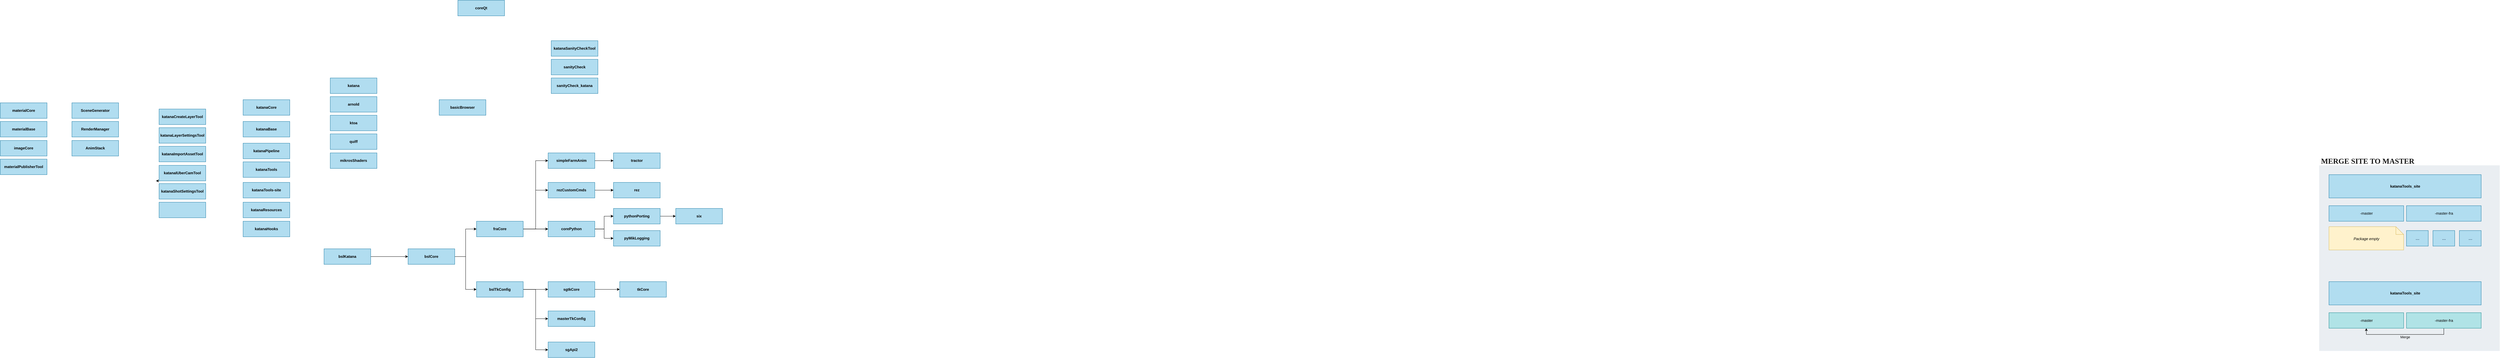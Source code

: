 <mxfile version="20.8.13" type="github">
  <diagram name="Page-1" id="fNj0-TE6Fdqqiyk1-ISK">
    <mxGraphModel dx="2887" dy="2046" grid="1" gridSize="10" guides="1" tooltips="1" connect="1" arrows="1" fold="1" page="0" pageScale="1" pageWidth="827" pageHeight="1169" math="0" shadow="0">
      <root>
        <mxCell id="0" />
        <mxCell id="1" parent="0" />
        <mxCell id="ArCHf40UDOw1Z-b-1YcN-1" value="" style="rounded=0;whiteSpace=wrap;html=1;fontFamily=Montserrat;fontSource=https%3A%2F%2Ffonts.googleapis.com%2Fcss%3Ffamily%3DMontserrat;fontSize=24;fillColor=#bac8d3;strokeColor=none;opacity=30;" vertex="1" parent="1">
          <mxGeometry x="6440" y="-568.75" width="580" height="597.5" as="geometry" />
        </mxCell>
        <mxCell id="ArCHf40UDOw1Z-b-1YcN-2" value="katanaTools_site" style="rounded=0;whiteSpace=wrap;html=1;fillColor=#b1ddf0;strokeColor=#10739e;fontStyle=1" vertex="1" parent="1">
          <mxGeometry x="6471.5" y="-538.75" width="489" height="75" as="geometry" />
        </mxCell>
        <mxCell id="ArCHf40UDOw1Z-b-1YcN-3" value="MERGE SITE TO MASTER" style="text;fillColor=none;align=left;verticalAlign=middle;spacingLeft=4;spacingRight=4;overflow=hidden;points=[[0,0.5],[1,0.5]];portConstraint=eastwest;rotatable=0;whiteSpace=wrap;html=1;fontFamily=Montserrat;fontSource=https%3A%2F%2Ffonts.googleapis.com%2Fcss%3Ffamily%3DMontserrat;fontStyle=1;fontSize=24;fontColor=#1A1A1A;" vertex="1" parent="1">
          <mxGeometry x="6440" y="-598.75" width="320" height="30" as="geometry" />
        </mxCell>
        <mxCell id="ArCHf40UDOw1Z-b-1YcN-4" value="&lt;div style=&quot;text-align: start;&quot;&gt;&lt;span style=&quot;background-color: initial; font-weight: 400;&quot;&gt;-master&lt;/span&gt;&lt;/div&gt;" style="rounded=0;whiteSpace=wrap;html=1;fillColor=#b1ddf0;strokeColor=#10739e;fontStyle=1;fontSize=12;" vertex="1" parent="1">
          <mxGeometry x="6471.5" y="-438.75" width="240" height="50" as="geometry" />
        </mxCell>
        <mxCell id="ArCHf40UDOw1Z-b-1YcN-5" value="&lt;span style=&quot;font-size: 12px; text-align: start; font-weight: normal;&quot;&gt;-master-fra&lt;/span&gt;" style="rounded=0;whiteSpace=wrap;html=1;fillColor=#b1ddf0;strokeColor=#10739e;fontStyle=1;fontSize=12;" vertex="1" parent="1">
          <mxGeometry x="6720.5" y="-438.75" width="240" height="50" as="geometry" />
        </mxCell>
        <mxCell id="ArCHf40UDOw1Z-b-1YcN-6" value="Package empty" style="shape=note2;boundedLbl=1;whiteSpace=wrap;html=1;size=25;verticalAlign=top;align=center;fontFamily=Helvetica;fontSize=12;fillColor=#fff2cc;strokeColor=#d6b656;fontStyle=2;" vertex="1" parent="1">
          <mxGeometry x="6471.5" y="-371.25" width="240" height="75" as="geometry" />
        </mxCell>
        <mxCell id="ArCHf40UDOw1Z-b-1YcN-7" value="&lt;span style=&quot;color: rgb(23, 43, 77); font-family: -apple-system, BlinkMacSystemFont, &amp;quot;Segoe UI&amp;quot;, Roboto, Oxygen, Ubuntu, &amp;quot;Fira Sans&amp;quot;, &amp;quot;Droid Sans&amp;quot;, &amp;quot;Helvetica Neue&amp;quot;, sans-serif; font-size: 14px; text-align: start; font-weight: normal;&quot;&gt;...&lt;/span&gt;" style="rounded=0;whiteSpace=wrap;html=1;fillColor=#b1ddf0;strokeColor=#10739e;fontStyle=1" vertex="1" parent="1">
          <mxGeometry x="6720.5" y="-358.75" width="70" height="50" as="geometry" />
        </mxCell>
        <mxCell id="ArCHf40UDOw1Z-b-1YcN-8" value="&lt;span style=&quot;color: rgb(23, 43, 77); font-family: -apple-system, BlinkMacSystemFont, &amp;quot;Segoe UI&amp;quot;, Roboto, Oxygen, Ubuntu, &amp;quot;Fira Sans&amp;quot;, &amp;quot;Droid Sans&amp;quot;, &amp;quot;Helvetica Neue&amp;quot;, sans-serif; font-size: 14px; text-align: start; font-weight: normal;&quot;&gt;...&lt;/span&gt;" style="rounded=0;whiteSpace=wrap;html=1;fillColor=#b1ddf0;strokeColor=#10739e;fontStyle=1" vertex="1" parent="1">
          <mxGeometry x="6890.5" y="-358.75" width="70" height="50" as="geometry" />
        </mxCell>
        <mxCell id="ArCHf40UDOw1Z-b-1YcN-9" value="&lt;span style=&quot;color: rgb(23, 43, 77); font-family: -apple-system, BlinkMacSystemFont, &amp;quot;Segoe UI&amp;quot;, Roboto, Oxygen, Ubuntu, &amp;quot;Fira Sans&amp;quot;, &amp;quot;Droid Sans&amp;quot;, &amp;quot;Helvetica Neue&amp;quot;, sans-serif; font-size: 14px; text-align: start; font-weight: normal;&quot;&gt;...&lt;/span&gt;" style="rounded=0;whiteSpace=wrap;html=1;fillColor=#b1ddf0;strokeColor=#10739e;fontStyle=1" vertex="1" parent="1">
          <mxGeometry x="6805.5" y="-358.75" width="70" height="50" as="geometry" />
        </mxCell>
        <mxCell id="ArCHf40UDOw1Z-b-1YcN-10" value="katanaTools_site" style="rounded=0;whiteSpace=wrap;html=1;fillColor=#b1ddf0;strokeColor=#10739e;fontStyle=1" vertex="1" parent="1">
          <mxGeometry x="6471.5" y="-194.33" width="489" height="75" as="geometry" />
        </mxCell>
        <mxCell id="ArCHf40UDOw1Z-b-1YcN-11" value="&lt;div style=&quot;text-align: start;&quot;&gt;&lt;span style=&quot;background-color: initial; font-weight: 400;&quot;&gt;-master&lt;/span&gt;&lt;/div&gt;" style="rounded=0;whiteSpace=wrap;html=1;fillColor=#b0e3e6;strokeColor=#0e8088;fontStyle=1;fontSize=12;" vertex="1" parent="1">
          <mxGeometry x="6471.5" y="-94.33" width="240" height="50" as="geometry" />
        </mxCell>
        <mxCell id="ArCHf40UDOw1Z-b-1YcN-12" style="edgeStyle=orthogonalEdgeStyle;rounded=0;orthogonalLoop=1;jettySize=auto;html=1;entryX=0.5;entryY=1;entryDx=0;entryDy=0;exitX=0.5;exitY=1;exitDx=0;exitDy=0;" edge="1" parent="1" source="ArCHf40UDOw1Z-b-1YcN-14" target="ArCHf40UDOw1Z-b-1YcN-11">
          <mxGeometry relative="1" as="geometry" />
        </mxCell>
        <mxCell id="ArCHf40UDOw1Z-b-1YcN-13" value="Merge" style="edgeLabel;html=1;align=center;verticalAlign=middle;resizable=0;points=[];labelBackgroundColor=none;" vertex="1" connectable="0" parent="ArCHf40UDOw1Z-b-1YcN-12">
          <mxGeometry x="0.076" y="1" relative="1" as="geometry">
            <mxPoint x="11" y="7" as="offset" />
          </mxGeometry>
        </mxCell>
        <mxCell id="ArCHf40UDOw1Z-b-1YcN-14" value="&lt;span style=&quot;font-size: 12px; text-align: start; font-weight: normal;&quot;&gt;-master-fra&lt;/span&gt;" style="rounded=0;whiteSpace=wrap;html=1;fillColor=#b0e3e6;strokeColor=#0e8088;fontStyle=1;fontSize=12;" vertex="1" parent="1">
          <mxGeometry x="6720.5" y="-94.33" width="240" height="50" as="geometry" />
        </mxCell>
        <mxCell id="ArCHf40UDOw1Z-b-1YcN-27" style="edgeStyle=orthogonalEdgeStyle;rounded=0;orthogonalLoop=1;jettySize=auto;html=1;entryX=0;entryY=0.5;entryDx=0;entryDy=0;" edge="1" parent="1" source="ArCHf40UDOw1Z-b-1YcN-15" target="ArCHf40UDOw1Z-b-1YcN-16">
          <mxGeometry relative="1" as="geometry" />
        </mxCell>
        <mxCell id="ArCHf40UDOw1Z-b-1YcN-28" style="edgeStyle=orthogonalEdgeStyle;rounded=0;orthogonalLoop=1;jettySize=auto;html=1;entryX=0;entryY=0.5;entryDx=0;entryDy=0;" edge="1" parent="1" source="ArCHf40UDOw1Z-b-1YcN-15" target="ArCHf40UDOw1Z-b-1YcN-18">
          <mxGeometry relative="1" as="geometry" />
        </mxCell>
        <mxCell id="ArCHf40UDOw1Z-b-1YcN-15" value="bslCore" style="rounded=0;whiteSpace=wrap;html=1;fillColor=#b1ddf0;strokeColor=#10739e;fontStyle=1" vertex="1" parent="1">
          <mxGeometry x="300" y="-300" width="150" height="50" as="geometry" />
        </mxCell>
        <mxCell id="ArCHf40UDOw1Z-b-1YcN-32" value="" style="edgeStyle=orthogonalEdgeStyle;rounded=0;orthogonalLoop=1;jettySize=auto;html=1;" edge="1" parent="1" source="ArCHf40UDOw1Z-b-1YcN-16" target="ArCHf40UDOw1Z-b-1YcN-31">
          <mxGeometry relative="1" as="geometry" />
        </mxCell>
        <mxCell id="ArCHf40UDOw1Z-b-1YcN-48" value="" style="edgeStyle=orthogonalEdgeStyle;rounded=0;orthogonalLoop=1;jettySize=auto;html=1;" edge="1" parent="1" source="ArCHf40UDOw1Z-b-1YcN-16" target="ArCHf40UDOw1Z-b-1YcN-31">
          <mxGeometry relative="1" as="geometry" />
        </mxCell>
        <mxCell id="ArCHf40UDOw1Z-b-1YcN-53" style="edgeStyle=orthogonalEdgeStyle;rounded=0;orthogonalLoop=1;jettySize=auto;html=1;entryX=0;entryY=0.5;entryDx=0;entryDy=0;" edge="1" parent="1" source="ArCHf40UDOw1Z-b-1YcN-16" target="ArCHf40UDOw1Z-b-1YcN-51">
          <mxGeometry relative="1" as="geometry" />
        </mxCell>
        <mxCell id="ArCHf40UDOw1Z-b-1YcN-54" style="edgeStyle=orthogonalEdgeStyle;rounded=0;orthogonalLoop=1;jettySize=auto;html=1;entryX=0;entryY=0.5;entryDx=0;entryDy=0;" edge="1" parent="1" source="ArCHf40UDOw1Z-b-1YcN-16" target="ArCHf40UDOw1Z-b-1YcN-24">
          <mxGeometry relative="1" as="geometry" />
        </mxCell>
        <mxCell id="ArCHf40UDOw1Z-b-1YcN-16" value="fraCore" style="rounded=0;whiteSpace=wrap;html=1;fillColor=#b1ddf0;strokeColor=#10739e;fontStyle=1" vertex="1" parent="1">
          <mxGeometry x="520" y="-388.75" width="150" height="50" as="geometry" />
        </mxCell>
        <mxCell id="ArCHf40UDOw1Z-b-1YcN-30" value="" style="edgeStyle=orthogonalEdgeStyle;rounded=0;orthogonalLoop=1;jettySize=auto;html=1;" edge="1" parent="1" source="ArCHf40UDOw1Z-b-1YcN-18" target="ArCHf40UDOw1Z-b-1YcN-29">
          <mxGeometry relative="1" as="geometry" />
        </mxCell>
        <mxCell id="ArCHf40UDOw1Z-b-1YcN-57" style="edgeStyle=orthogonalEdgeStyle;rounded=0;orthogonalLoop=1;jettySize=auto;html=1;entryX=0;entryY=0.5;entryDx=0;entryDy=0;" edge="1" parent="1" source="ArCHf40UDOw1Z-b-1YcN-18" target="ArCHf40UDOw1Z-b-1YcN-55">
          <mxGeometry relative="1" as="geometry" />
        </mxCell>
        <mxCell id="ArCHf40UDOw1Z-b-1YcN-58" style="edgeStyle=orthogonalEdgeStyle;rounded=0;orthogonalLoop=1;jettySize=auto;html=1;entryX=0;entryY=0.5;entryDx=0;entryDy=0;" edge="1" parent="1" source="ArCHf40UDOw1Z-b-1YcN-18" target="ArCHf40UDOw1Z-b-1YcN-56">
          <mxGeometry relative="1" as="geometry" />
        </mxCell>
        <mxCell id="ArCHf40UDOw1Z-b-1YcN-18" value="bslTkConfig" style="rounded=0;whiteSpace=wrap;html=1;fillColor=#b1ddf0;strokeColor=#10739e;fontStyle=1" vertex="1" parent="1">
          <mxGeometry x="520" y="-194.33" width="150" height="50" as="geometry" />
        </mxCell>
        <mxCell id="ArCHf40UDOw1Z-b-1YcN-19" value="katana" style="rounded=0;whiteSpace=wrap;html=1;fillColor=#b1ddf0;strokeColor=#10739e;fontStyle=1" vertex="1" parent="1">
          <mxGeometry x="50" y="-850" width="150" height="50" as="geometry" />
        </mxCell>
        <mxCell id="ArCHf40UDOw1Z-b-1YcN-21" value="arnold" style="rounded=0;whiteSpace=wrap;html=1;fillColor=#b1ddf0;strokeColor=#10739e;fontStyle=1" vertex="1" parent="1">
          <mxGeometry x="50" y="-790" width="150" height="50" as="geometry" />
        </mxCell>
        <mxCell id="ArCHf40UDOw1Z-b-1YcN-22" value="ktoa" style="rounded=0;whiteSpace=wrap;html=1;fillColor=#b1ddf0;strokeColor=#10739e;fontStyle=1" vertex="1" parent="1">
          <mxGeometry x="50" y="-730" width="150" height="50" as="geometry" />
        </mxCell>
        <mxCell id="ArCHf40UDOw1Z-b-1YcN-23" value="tractor" style="rounded=0;whiteSpace=wrap;html=1;fillColor=#b1ddf0;strokeColor=#10739e;fontStyle=1" vertex="1" parent="1">
          <mxGeometry x="960" y="-608.75" width="150" height="50" as="geometry" />
        </mxCell>
        <mxCell id="ArCHf40UDOw1Z-b-1YcN-60" style="edgeStyle=orthogonalEdgeStyle;rounded=0;orthogonalLoop=1;jettySize=auto;html=1;entryX=0;entryY=0.5;entryDx=0;entryDy=0;" edge="1" parent="1" source="ArCHf40UDOw1Z-b-1YcN-24" target="ArCHf40UDOw1Z-b-1YcN-23">
          <mxGeometry relative="1" as="geometry" />
        </mxCell>
        <mxCell id="ArCHf40UDOw1Z-b-1YcN-24" value="simpleFarmAnim" style="rounded=0;whiteSpace=wrap;html=1;fillColor=#b1ddf0;strokeColor=#10739e;fontStyle=1" vertex="1" parent="1">
          <mxGeometry x="750" y="-608.75" width="150" height="50" as="geometry" />
        </mxCell>
        <mxCell id="ArCHf40UDOw1Z-b-1YcN-59" style="edgeStyle=orthogonalEdgeStyle;rounded=0;orthogonalLoop=1;jettySize=auto;html=1;entryX=0;entryY=0.5;entryDx=0;entryDy=0;" edge="1" parent="1" source="ArCHf40UDOw1Z-b-1YcN-25" target="ArCHf40UDOw1Z-b-1YcN-15">
          <mxGeometry relative="1" as="geometry" />
        </mxCell>
        <mxCell id="ArCHf40UDOw1Z-b-1YcN-25" value="bslKatana" style="rounded=0;whiteSpace=wrap;html=1;fillColor=#b1ddf0;strokeColor=#10739e;fontStyle=1" vertex="1" parent="1">
          <mxGeometry x="30" y="-300" width="150" height="50" as="geometry" />
        </mxCell>
        <mxCell id="ArCHf40UDOw1Z-b-1YcN-38" value="" style="edgeStyle=orthogonalEdgeStyle;rounded=0;orthogonalLoop=1;jettySize=auto;html=1;" edge="1" parent="1" source="ArCHf40UDOw1Z-b-1YcN-29" target="ArCHf40UDOw1Z-b-1YcN-37">
          <mxGeometry relative="1" as="geometry" />
        </mxCell>
        <mxCell id="ArCHf40UDOw1Z-b-1YcN-29" value="sgtkCore" style="rounded=0;whiteSpace=wrap;html=1;fillColor=#b1ddf0;strokeColor=#10739e;fontStyle=1" vertex="1" parent="1">
          <mxGeometry x="750" y="-194.33" width="150" height="50" as="geometry" />
        </mxCell>
        <mxCell id="ArCHf40UDOw1Z-b-1YcN-34" value="" style="edgeStyle=orthogonalEdgeStyle;rounded=0;orthogonalLoop=1;jettySize=auto;html=1;" edge="1" parent="1" source="ArCHf40UDOw1Z-b-1YcN-31" target="ArCHf40UDOw1Z-b-1YcN-33">
          <mxGeometry relative="1" as="geometry" />
        </mxCell>
        <mxCell id="ArCHf40UDOw1Z-b-1YcN-43" value="" style="edgeStyle=orthogonalEdgeStyle;rounded=0;orthogonalLoop=1;jettySize=auto;html=1;" edge="1" parent="1" source="ArCHf40UDOw1Z-b-1YcN-31" target="ArCHf40UDOw1Z-b-1YcN-33">
          <mxGeometry relative="1" as="geometry" />
        </mxCell>
        <mxCell id="ArCHf40UDOw1Z-b-1YcN-45" value="" style="edgeStyle=orthogonalEdgeStyle;rounded=0;orthogonalLoop=1;jettySize=auto;html=1;" edge="1" parent="1" source="ArCHf40UDOw1Z-b-1YcN-31" target="ArCHf40UDOw1Z-b-1YcN-44">
          <mxGeometry relative="1" as="geometry" />
        </mxCell>
        <mxCell id="ArCHf40UDOw1Z-b-1YcN-31" value="corePython" style="rounded=0;whiteSpace=wrap;html=1;fillColor=#b1ddf0;strokeColor=#10739e;fontStyle=1" vertex="1" parent="1">
          <mxGeometry x="750" y="-388.75" width="150" height="50" as="geometry" />
        </mxCell>
        <mxCell id="ArCHf40UDOw1Z-b-1YcN-36" value="" style="edgeStyle=orthogonalEdgeStyle;rounded=0;orthogonalLoop=1;jettySize=auto;html=1;" edge="1" parent="1" source="ArCHf40UDOw1Z-b-1YcN-33" target="ArCHf40UDOw1Z-b-1YcN-35">
          <mxGeometry relative="1" as="geometry" />
        </mxCell>
        <mxCell id="ArCHf40UDOw1Z-b-1YcN-33" value="pythonPorting" style="rounded=0;whiteSpace=wrap;html=1;fillColor=#b1ddf0;strokeColor=#10739e;fontStyle=1" vertex="1" parent="1">
          <mxGeometry x="960" y="-430" width="150" height="50" as="geometry" />
        </mxCell>
        <mxCell id="ArCHf40UDOw1Z-b-1YcN-35" value="six" style="rounded=0;whiteSpace=wrap;html=1;fillColor=#b1ddf0;strokeColor=#10739e;fontStyle=1" vertex="1" parent="1">
          <mxGeometry x="1160" y="-430" width="150" height="50" as="geometry" />
        </mxCell>
        <mxCell id="ArCHf40UDOw1Z-b-1YcN-37" value="tkCore" style="rounded=0;whiteSpace=wrap;html=1;fillColor=#b1ddf0;strokeColor=#10739e;fontStyle=1" vertex="1" parent="1">
          <mxGeometry x="980" y="-194.33" width="150" height="50" as="geometry" />
        </mxCell>
        <mxCell id="ArCHf40UDOw1Z-b-1YcN-44" value="pyMikLogging" style="rounded=0;whiteSpace=wrap;html=1;fillColor=#b1ddf0;strokeColor=#10739e;fontStyle=1" vertex="1" parent="1">
          <mxGeometry x="960" y="-358.75" width="150" height="50" as="geometry" />
        </mxCell>
        <mxCell id="ArCHf40UDOw1Z-b-1YcN-46" value="rez" style="rounded=0;whiteSpace=wrap;html=1;fillColor=#b1ddf0;strokeColor=#10739e;fontStyle=1" vertex="1" parent="1">
          <mxGeometry x="960" y="-513.75" width="150" height="50" as="geometry" />
        </mxCell>
        <mxCell id="ArCHf40UDOw1Z-b-1YcN-52" style="edgeStyle=orthogonalEdgeStyle;rounded=0;orthogonalLoop=1;jettySize=auto;html=1;entryX=0;entryY=0.5;entryDx=0;entryDy=0;" edge="1" parent="1" source="ArCHf40UDOw1Z-b-1YcN-51" target="ArCHf40UDOw1Z-b-1YcN-46">
          <mxGeometry relative="1" as="geometry" />
        </mxCell>
        <mxCell id="ArCHf40UDOw1Z-b-1YcN-51" value="rezCustomCmds" style="rounded=0;whiteSpace=wrap;html=1;fillColor=#b1ddf0;strokeColor=#10739e;fontStyle=1" vertex="1" parent="1">
          <mxGeometry x="750" y="-513.75" width="150" height="50" as="geometry" />
        </mxCell>
        <mxCell id="ArCHf40UDOw1Z-b-1YcN-55" value="masterTkConfig" style="rounded=0;whiteSpace=wrap;html=1;fillColor=#b1ddf0;strokeColor=#10739e;fontStyle=1" vertex="1" parent="1">
          <mxGeometry x="750" y="-100.0" width="150" height="50" as="geometry" />
        </mxCell>
        <mxCell id="ArCHf40UDOw1Z-b-1YcN-56" value="sgApi2" style="rounded=0;whiteSpace=wrap;html=1;fillColor=#b1ddf0;strokeColor=#10739e;fontStyle=1" vertex="1" parent="1">
          <mxGeometry x="750" y="-1.421e-14" width="150" height="50" as="geometry" />
        </mxCell>
        <mxCell id="ArCHf40UDOw1Z-b-1YcN-61" value="katanaCore" style="rounded=0;whiteSpace=wrap;html=1;fillColor=#b1ddf0;strokeColor=#10739e;fontStyle=1" vertex="1" parent="1">
          <mxGeometry x="-230" y="-780" width="150" height="50" as="geometry" />
        </mxCell>
        <mxCell id="ArCHf40UDOw1Z-b-1YcN-62" value="katanaBase" style="rounded=0;whiteSpace=wrap;html=1;fillColor=#b1ddf0;strokeColor=#10739e;fontStyle=1" vertex="1" parent="1">
          <mxGeometry x="-230" y="-710" width="150" height="50" as="geometry" />
        </mxCell>
        <mxCell id="ArCHf40UDOw1Z-b-1YcN-63" value="katanaPipeline" style="rounded=0;whiteSpace=wrap;html=1;fillColor=#b1ddf0;strokeColor=#10739e;fontStyle=1" vertex="1" parent="1">
          <mxGeometry x="-230" y="-640" width="150" height="50" as="geometry" />
        </mxCell>
        <mxCell id="ArCHf40UDOw1Z-b-1YcN-64" value="sanityCheck" style="rounded=0;whiteSpace=wrap;html=1;fillColor=#b1ddf0;strokeColor=#10739e;fontStyle=1" vertex="1" parent="1">
          <mxGeometry x="760" y="-910" width="150" height="50" as="geometry" />
        </mxCell>
        <mxCell id="ArCHf40UDOw1Z-b-1YcN-65" value="sanityCheck_katana" style="rounded=0;whiteSpace=wrap;html=1;fillColor=#b1ddf0;strokeColor=#10739e;fontStyle=1" vertex="1" parent="1">
          <mxGeometry x="760" y="-850" width="150" height="50" as="geometry" />
        </mxCell>
        <mxCell id="ArCHf40UDOw1Z-b-1YcN-66" value="quiff" style="rounded=0;whiteSpace=wrap;html=1;fillColor=#b1ddf0;strokeColor=#10739e;fontStyle=1" vertex="1" parent="1">
          <mxGeometry x="50" y="-670" width="150" height="50" as="geometry" />
        </mxCell>
        <mxCell id="ArCHf40UDOw1Z-b-1YcN-67" value="katanaTools" style="rounded=0;whiteSpace=wrap;html=1;fillColor=#b1ddf0;strokeColor=#10739e;fontStyle=1" vertex="1" parent="1">
          <mxGeometry x="-230" y="-580" width="150" height="50" as="geometry" />
        </mxCell>
        <mxCell id="ArCHf40UDOw1Z-b-1YcN-68" value="katanaTools-site" style="rounded=0;whiteSpace=wrap;html=1;fillColor=#b1ddf0;strokeColor=#10739e;fontStyle=1" vertex="1" parent="1">
          <mxGeometry x="-230" y="-513.75" width="150" height="50" as="geometry" />
        </mxCell>
        <mxCell id="ArCHf40UDOw1Z-b-1YcN-69" value="katanaResources" style="rounded=0;whiteSpace=wrap;html=1;fillColor=#b1ddf0;strokeColor=#10739e;fontStyle=1" vertex="1" parent="1">
          <mxGeometry x="-230" y="-450" width="150" height="50" as="geometry" />
        </mxCell>
        <mxCell id="ArCHf40UDOw1Z-b-1YcN-71" value="katanaSanityCheckTool" style="rounded=0;whiteSpace=wrap;html=1;fillColor=#b1ddf0;strokeColor=#10739e;fontStyle=1" vertex="1" parent="1">
          <mxGeometry x="760" y="-970" width="150" height="50" as="geometry" />
        </mxCell>
        <mxCell id="ArCHf40UDOw1Z-b-1YcN-72" value="coreQt" style="rounded=0;whiteSpace=wrap;html=1;fillColor=#b1ddf0;strokeColor=#10739e;fontStyle=1" vertex="1" parent="1">
          <mxGeometry x="460" y="-1100" width="150" height="50" as="geometry" />
        </mxCell>
        <mxCell id="ArCHf40UDOw1Z-b-1YcN-73" value="basicBrowser" style="rounded=0;whiteSpace=wrap;html=1;fillColor=#b1ddf0;strokeColor=#10739e;fontStyle=1" vertex="1" parent="1">
          <mxGeometry x="400" y="-780" width="150" height="50" as="geometry" />
        </mxCell>
        <mxCell id="ArCHf40UDOw1Z-b-1YcN-74" value="mikrosShaders" style="rounded=0;whiteSpace=wrap;html=1;fillColor=#b1ddf0;strokeColor=#10739e;fontStyle=1" vertex="1" parent="1">
          <mxGeometry x="50" y="-608.75" width="150" height="50" as="geometry" />
        </mxCell>
        <mxCell id="ArCHf40UDOw1Z-b-1YcN-75" value="katanaCreateLayerTool" style="rounded=0;whiteSpace=wrap;html=1;fillColor=#b1ddf0;strokeColor=#10739e;fontStyle=1" vertex="1" parent="1">
          <mxGeometry x="-500" y="-750" width="150" height="50" as="geometry" />
        </mxCell>
        <mxCell id="ArCHf40UDOw1Z-b-1YcN-76" value="katanaLayerSettingsTool" style="rounded=0;whiteSpace=wrap;html=1;fillColor=#b1ddf0;strokeColor=#10739e;fontStyle=1" vertex="1" parent="1">
          <mxGeometry x="-500" y="-690" width="150" height="50" as="geometry" />
        </mxCell>
        <mxCell id="ArCHf40UDOw1Z-b-1YcN-77" value="katanaImportAssetTool" style="rounded=0;whiteSpace=wrap;html=1;fillColor=#b1ddf0;strokeColor=#10739e;fontStyle=1" vertex="1" parent="1">
          <mxGeometry x="-500" y="-630" width="150" height="50" as="geometry" />
        </mxCell>
        <mxCell id="ArCHf40UDOw1Z-b-1YcN-82" style="edgeStyle=orthogonalEdgeStyle;rounded=0;orthogonalLoop=1;jettySize=auto;html=1;exitX=0;exitY=1;exitDx=0;exitDy=0;" edge="1" parent="1" source="ArCHf40UDOw1Z-b-1YcN-78">
          <mxGeometry relative="1" as="geometry">
            <mxPoint x="-510" y="-518.941" as="targetPoint" />
          </mxGeometry>
        </mxCell>
        <mxCell id="ArCHf40UDOw1Z-b-1YcN-78" value="katanaIUberCamTool" style="rounded=0;whiteSpace=wrap;html=1;fillColor=#b1ddf0;strokeColor=#10739e;fontStyle=1" vertex="1" parent="1">
          <mxGeometry x="-500" y="-568.75" width="150" height="50" as="geometry" />
        </mxCell>
        <mxCell id="ArCHf40UDOw1Z-b-1YcN-79" value="katanaShotSettingsTool" style="rounded=0;whiteSpace=wrap;html=1;fillColor=#b1ddf0;strokeColor=#10739e;fontStyle=1" vertex="1" parent="1">
          <mxGeometry x="-500" y="-510" width="150" height="50" as="geometry" />
        </mxCell>
        <mxCell id="ArCHf40UDOw1Z-b-1YcN-80" value="SceneGenerator" style="rounded=0;whiteSpace=wrap;html=1;fillColor=#b1ddf0;strokeColor=#10739e;fontStyle=1" vertex="1" parent="1">
          <mxGeometry x="-780" y="-770" width="150" height="50" as="geometry" />
        </mxCell>
        <mxCell id="ArCHf40UDOw1Z-b-1YcN-81" value="RenderManager" style="rounded=0;whiteSpace=wrap;html=1;fillColor=#b1ddf0;strokeColor=#10739e;fontStyle=1" vertex="1" parent="1">
          <mxGeometry x="-780" y="-710" width="150" height="50" as="geometry" />
        </mxCell>
        <mxCell id="ArCHf40UDOw1Z-b-1YcN-83" value="AnimStack" style="rounded=0;whiteSpace=wrap;html=1;fillColor=#b1ddf0;strokeColor=#10739e;fontStyle=1" vertex="1" parent="1">
          <mxGeometry x="-780" y="-648.75" width="150" height="50" as="geometry" />
        </mxCell>
        <mxCell id="ArCHf40UDOw1Z-b-1YcN-84" value="" style="rounded=0;whiteSpace=wrap;html=1;fillColor=#b1ddf0;strokeColor=#10739e;fontStyle=1" vertex="1" parent="1">
          <mxGeometry x="-500" y="-450" width="150" height="50" as="geometry" />
        </mxCell>
        <mxCell id="ArCHf40UDOw1Z-b-1YcN-85" value="katanaHooks" style="rounded=0;whiteSpace=wrap;html=1;fillColor=#b1ddf0;strokeColor=#10739e;fontStyle=1" vertex="1" parent="1">
          <mxGeometry x="-230" y="-388.75" width="150" height="50" as="geometry" />
        </mxCell>
        <mxCell id="ArCHf40UDOw1Z-b-1YcN-86" value="materialCore" style="rounded=0;whiteSpace=wrap;html=1;fillColor=#b1ddf0;strokeColor=#10739e;fontStyle=1" vertex="1" parent="1">
          <mxGeometry x="-1010" y="-770" width="150" height="50" as="geometry" />
        </mxCell>
        <mxCell id="ArCHf40UDOw1Z-b-1YcN-87" value="materialBase" style="rounded=0;whiteSpace=wrap;html=1;fillColor=#b1ddf0;strokeColor=#10739e;fontStyle=1" vertex="1" parent="1">
          <mxGeometry x="-1010" y="-710" width="150" height="50" as="geometry" />
        </mxCell>
        <mxCell id="ArCHf40UDOw1Z-b-1YcN-88" value="imageCore" style="rounded=0;whiteSpace=wrap;html=1;fillColor=#b1ddf0;strokeColor=#10739e;fontStyle=1" vertex="1" parent="1">
          <mxGeometry x="-1010" y="-648.75" width="150" height="50" as="geometry" />
        </mxCell>
        <mxCell id="ArCHf40UDOw1Z-b-1YcN-89" value="materialPublisherTool" style="rounded=0;whiteSpace=wrap;html=1;fillColor=#b1ddf0;strokeColor=#10739e;fontStyle=1" vertex="1" parent="1">
          <mxGeometry x="-1010" y="-588.75" width="150" height="50" as="geometry" />
        </mxCell>
      </root>
    </mxGraphModel>
  </diagram>
</mxfile>
